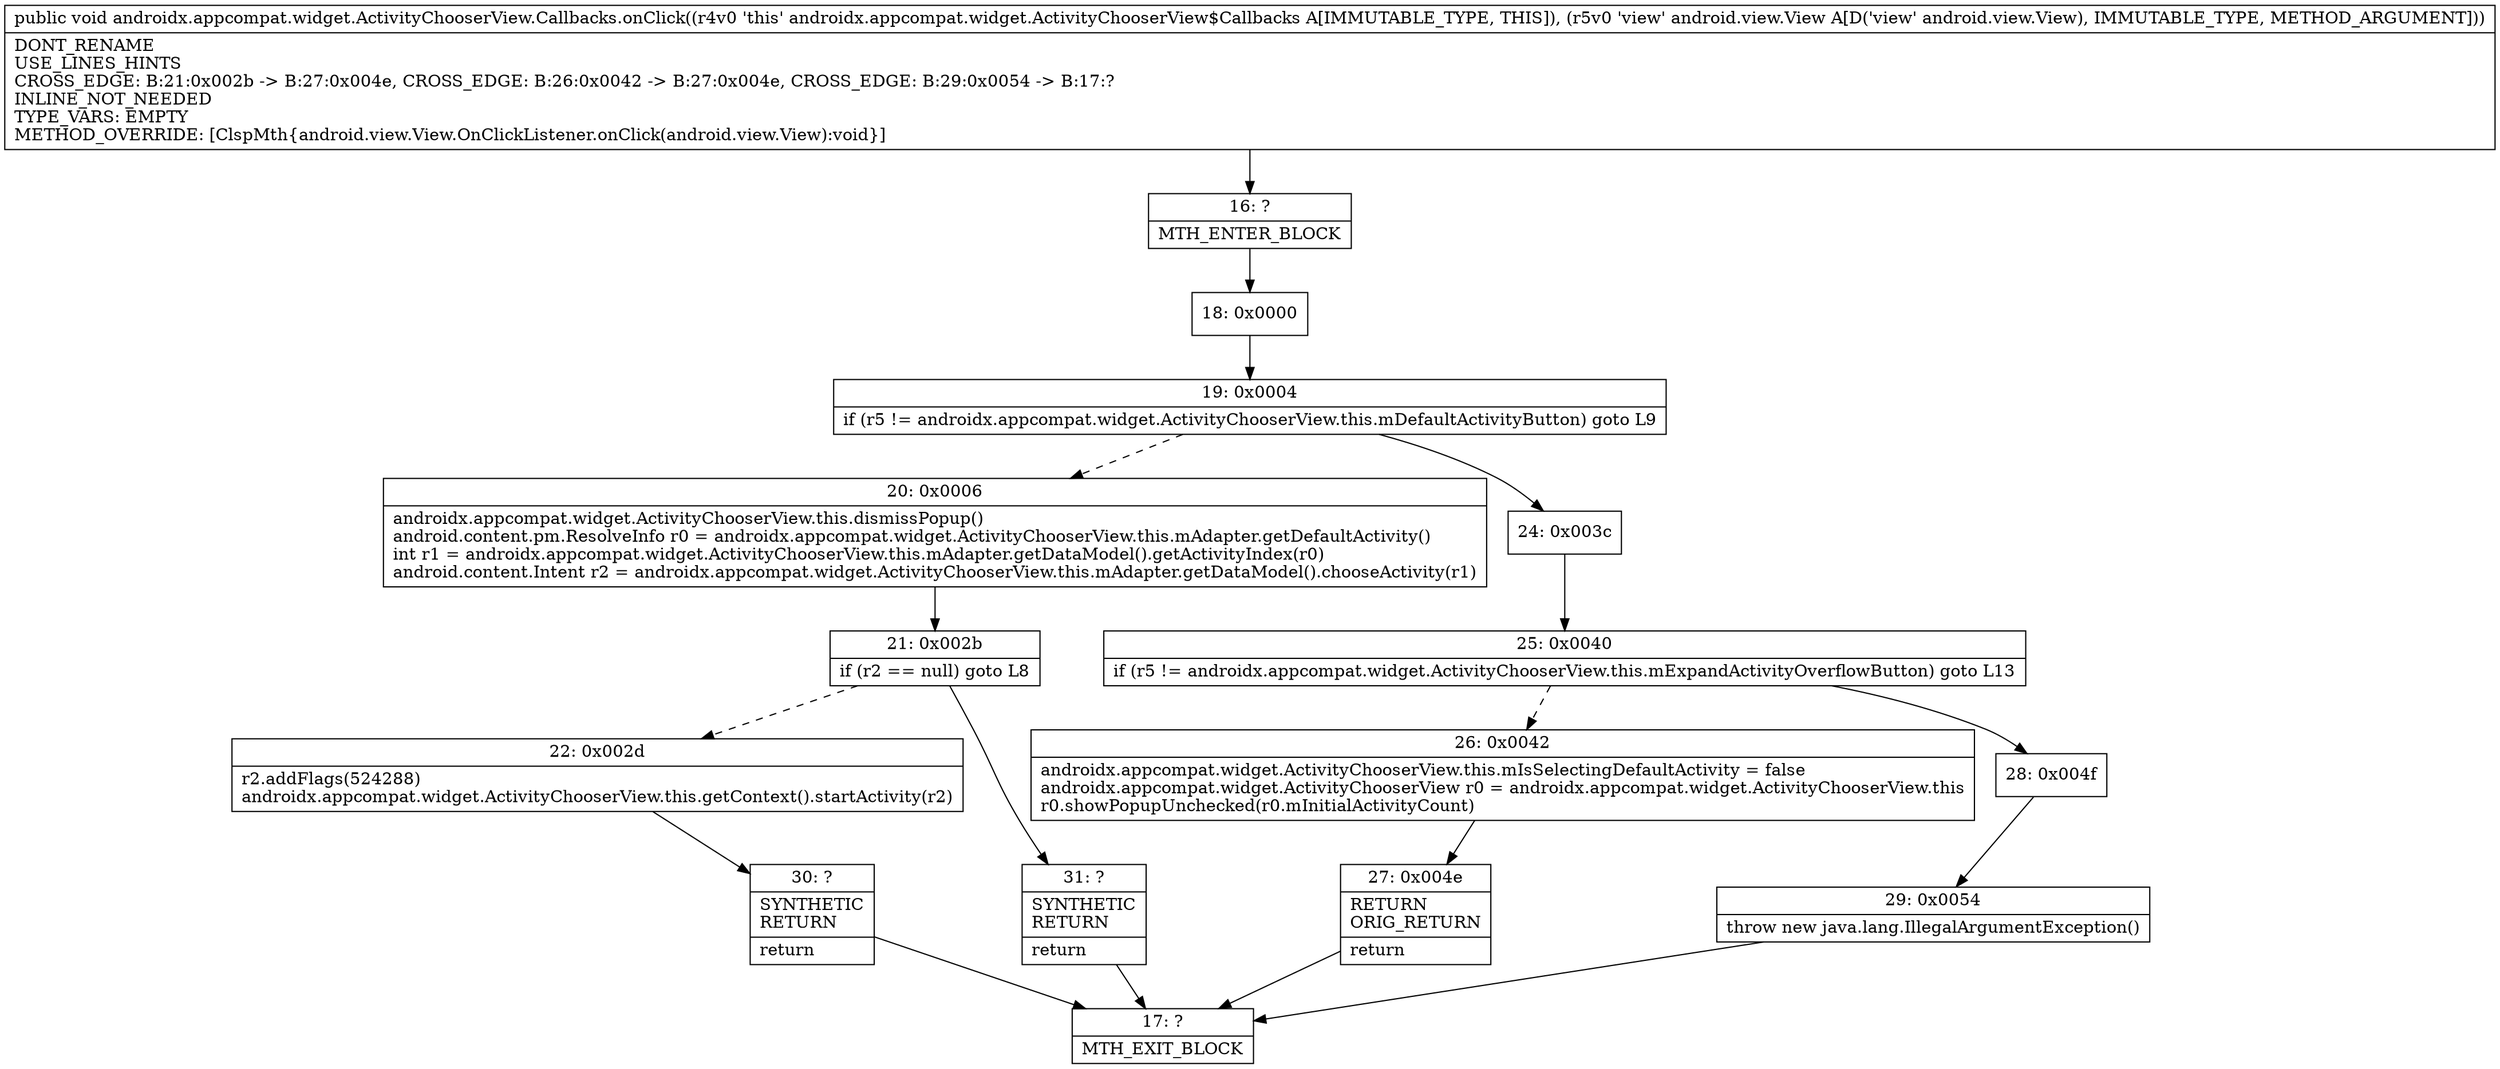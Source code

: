 digraph "CFG forandroidx.appcompat.widget.ActivityChooserView.Callbacks.onClick(Landroid\/view\/View;)V" {
Node_16 [shape=record,label="{16\:\ ?|MTH_ENTER_BLOCK\l}"];
Node_18 [shape=record,label="{18\:\ 0x0000}"];
Node_19 [shape=record,label="{19\:\ 0x0004|if (r5 != androidx.appcompat.widget.ActivityChooserView.this.mDefaultActivityButton) goto L9\l}"];
Node_20 [shape=record,label="{20\:\ 0x0006|androidx.appcompat.widget.ActivityChooserView.this.dismissPopup()\landroid.content.pm.ResolveInfo r0 = androidx.appcompat.widget.ActivityChooserView.this.mAdapter.getDefaultActivity()\lint r1 = androidx.appcompat.widget.ActivityChooserView.this.mAdapter.getDataModel().getActivityIndex(r0)\landroid.content.Intent r2 = androidx.appcompat.widget.ActivityChooserView.this.mAdapter.getDataModel().chooseActivity(r1)\l}"];
Node_21 [shape=record,label="{21\:\ 0x002b|if (r2 == null) goto L8\l}"];
Node_22 [shape=record,label="{22\:\ 0x002d|r2.addFlags(524288)\landroidx.appcompat.widget.ActivityChooserView.this.getContext().startActivity(r2)\l}"];
Node_30 [shape=record,label="{30\:\ ?|SYNTHETIC\lRETURN\l|return\l}"];
Node_17 [shape=record,label="{17\:\ ?|MTH_EXIT_BLOCK\l}"];
Node_31 [shape=record,label="{31\:\ ?|SYNTHETIC\lRETURN\l|return\l}"];
Node_24 [shape=record,label="{24\:\ 0x003c}"];
Node_25 [shape=record,label="{25\:\ 0x0040|if (r5 != androidx.appcompat.widget.ActivityChooserView.this.mExpandActivityOverflowButton) goto L13\l}"];
Node_26 [shape=record,label="{26\:\ 0x0042|androidx.appcompat.widget.ActivityChooserView.this.mIsSelectingDefaultActivity = false\landroidx.appcompat.widget.ActivityChooserView r0 = androidx.appcompat.widget.ActivityChooserView.this\lr0.showPopupUnchecked(r0.mInitialActivityCount)\l}"];
Node_27 [shape=record,label="{27\:\ 0x004e|RETURN\lORIG_RETURN\l|return\l}"];
Node_28 [shape=record,label="{28\:\ 0x004f}"];
Node_29 [shape=record,label="{29\:\ 0x0054|throw new java.lang.IllegalArgumentException()\l}"];
MethodNode[shape=record,label="{public void androidx.appcompat.widget.ActivityChooserView.Callbacks.onClick((r4v0 'this' androidx.appcompat.widget.ActivityChooserView$Callbacks A[IMMUTABLE_TYPE, THIS]), (r5v0 'view' android.view.View A[D('view' android.view.View), IMMUTABLE_TYPE, METHOD_ARGUMENT]))  | DONT_RENAME\lUSE_LINES_HINTS\lCROSS_EDGE: B:21:0x002b \-\> B:27:0x004e, CROSS_EDGE: B:26:0x0042 \-\> B:27:0x004e, CROSS_EDGE: B:29:0x0054 \-\> B:17:?\lINLINE_NOT_NEEDED\lTYPE_VARS: EMPTY\lMETHOD_OVERRIDE: [ClspMth\{android.view.View.OnClickListener.onClick(android.view.View):void\}]\l}"];
MethodNode -> Node_16;Node_16 -> Node_18;
Node_18 -> Node_19;
Node_19 -> Node_20[style=dashed];
Node_19 -> Node_24;
Node_20 -> Node_21;
Node_21 -> Node_22[style=dashed];
Node_21 -> Node_31;
Node_22 -> Node_30;
Node_30 -> Node_17;
Node_31 -> Node_17;
Node_24 -> Node_25;
Node_25 -> Node_26[style=dashed];
Node_25 -> Node_28;
Node_26 -> Node_27;
Node_27 -> Node_17;
Node_28 -> Node_29;
Node_29 -> Node_17;
}

